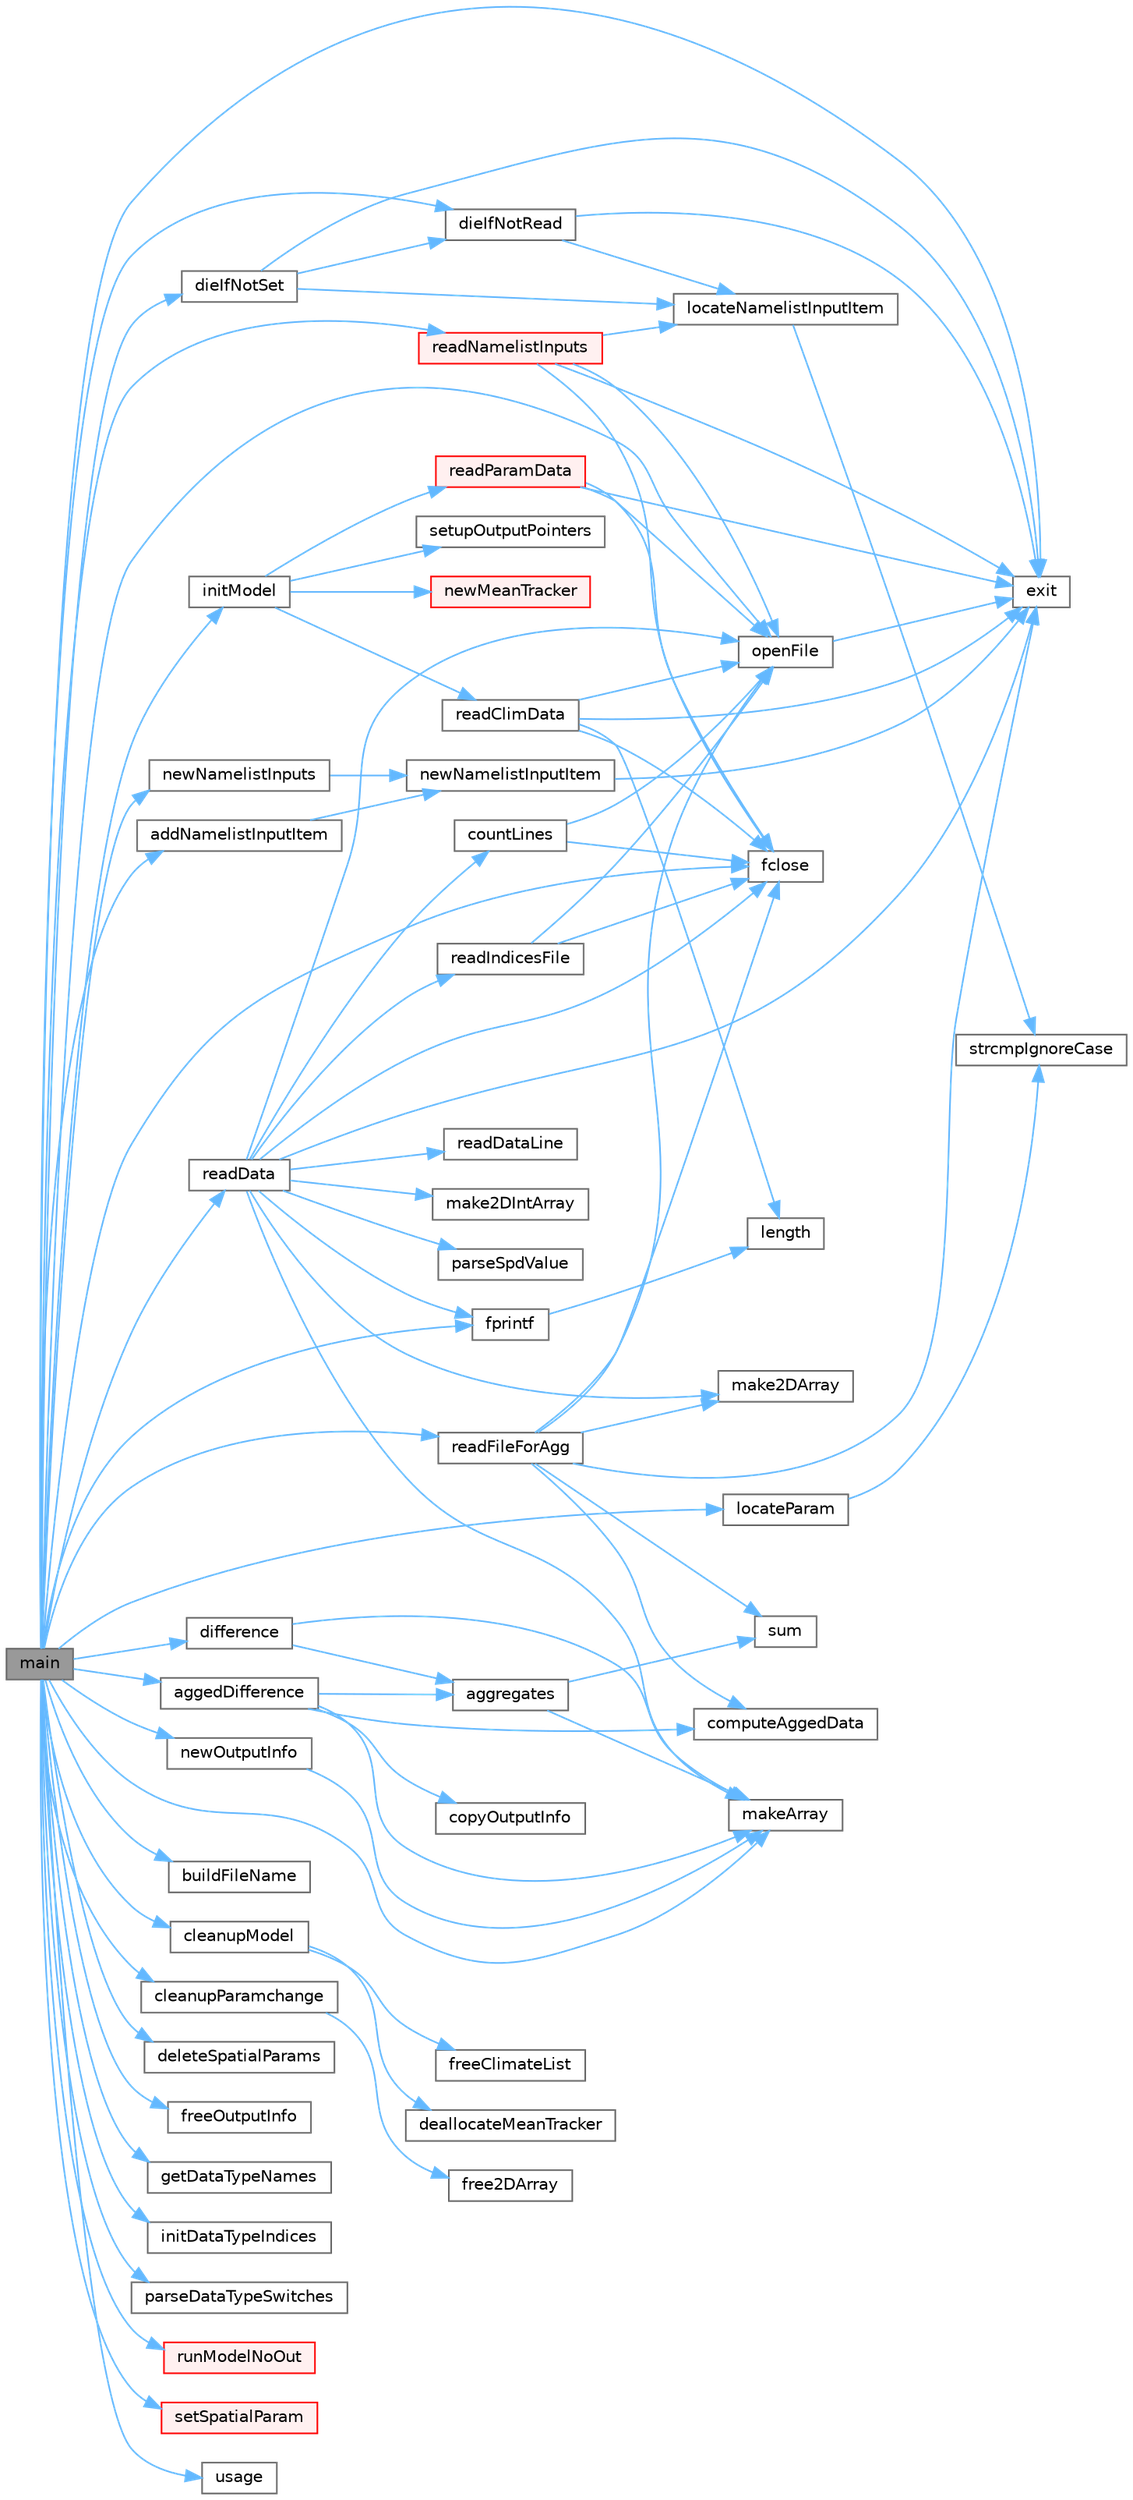 digraph "main"
{
 // LATEX_PDF_SIZE
  bgcolor="transparent";
  edge [fontname=Helvetica,fontsize=10,labelfontname=Helvetica,labelfontsize=10];
  node [fontname=Helvetica,fontsize=10,shape=box,height=0.2,width=0.4];
  rankdir="LR";
  Node1 [id="Node000001",label="main",height=0.2,width=0.4,color="gray40", fillcolor="grey60", style="filled", fontcolor="black",tooltip=" "];
  Node1 -> Node2 [id="edge89_Node000001_Node000002",color="steelblue1",style="solid",tooltip=" "];
  Node2 [id="Node000002",label="addNamelistInputItem",height=0.2,width=0.4,color="grey40", fillcolor="white", style="filled",URL="$de/d51/namelist_input_8c.html#ad016a2850c4d6d86e1bf8e1291846844",tooltip=" "];
  Node2 -> Node3 [id="edge90_Node000002_Node000003",color="steelblue1",style="solid",tooltip=" "];
  Node3 [id="Node000003",label="newNamelistInputItem",height=0.2,width=0.4,color="grey40", fillcolor="white", style="filled",URL="$de/d51/namelist_input_8c.html#acb2ba057fb8ca7fafc5fc8fae20a0fed",tooltip=" "];
  Node3 -> Node4 [id="edge91_Node000003_Node000004",color="steelblue1",style="solid",tooltip=" "];
  Node4 [id="Node000004",label="exit",height=0.2,width=0.4,color="grey40", fillcolor="white", style="filled",URL="$da/d39/exit_handler_8c.html#a7b17e5913b7dff48eec9ba3976ccfd3c",tooltip=" "];
  Node1 -> Node5 [id="edge92_Node000001_Node000005",color="steelblue1",style="solid",tooltip=" "];
  Node5 [id="Node000005",label="aggedDifference",height=0.2,width=0.4,color="grey40", fillcolor="white", style="filled",URL="$d7/d0b/paramchange_8c.html#aaf4a74406a3f1ef2212c05de076571a9",tooltip=" "];
  Node5 -> Node6 [id="edge93_Node000005_Node000006",color="steelblue1",style="solid",tooltip=" "];
  Node6 [id="Node000006",label="aggregates",height=0.2,width=0.4,color="grey40", fillcolor="white", style="filled",URL="$d7/d0b/paramchange_8c.html#a5149a58f135f318f2fc444287457cbcb",tooltip=" "];
  Node6 -> Node7 [id="edge94_Node000006_Node000007",color="steelblue1",style="solid",tooltip=" "];
  Node7 [id="Node000007",label="makeArray",height=0.2,width=0.4,color="grey40", fillcolor="white", style="filled",URL="$d9/dae/_s_i_p_n_e_topts_in_2util_8c.html#a21c26b5db93cc2c6817b9a953683280f",tooltip=" "];
  Node6 -> Node8 [id="edge95_Node000006_Node000008",color="steelblue1",style="solid",tooltip=" "];
  Node8 [id="Node000008",label="sum",height=0.2,width=0.4,color="grey40", fillcolor="white", style="filled",URL="$de/d55/preprocess_2climsteps_8m.html#aee22d92d91dd5292c192a6b8128cb439",tooltip=" "];
  Node5 -> Node9 [id="edge96_Node000005_Node000009",color="steelblue1",style="solid",tooltip=" "];
  Node9 [id="Node000009",label="computeAggedData",height=0.2,width=0.4,color="grey40", fillcolor="white", style="filled",URL="$d7/d0b/paramchange_8c.html#ad221c501372d00e63f0b38fe0b3fc294",tooltip=" "];
  Node5 -> Node10 [id="edge97_Node000005_Node000010",color="steelblue1",style="solid",tooltip=" "];
  Node10 [id="Node000010",label="copyOutputInfo",height=0.2,width=0.4,color="grey40", fillcolor="white", style="filled",URL="$d7/d0b/paramchange_8c.html#a8590e6a4e09c79942a5ce0933218c083",tooltip=" "];
  Node5 -> Node7 [id="edge98_Node000005_Node000007",color="steelblue1",style="solid",tooltip=" "];
  Node1 -> Node11 [id="edge99_Node000001_Node000011",color="steelblue1",style="solid",tooltip=" "];
  Node11 [id="Node000011",label="buildFileName",height=0.2,width=0.4,color="grey40", fillcolor="white", style="filled",URL="$de/df1/util_8c.html#aaf26e57eedf3733a337d8d421ff599ef",tooltip=" "];
  Node1 -> Node12 [id="edge100_Node000001_Node000012",color="steelblue1",style="solid",tooltip=" "];
  Node12 [id="Node000012",label="cleanupModel",height=0.2,width=0.4,color="grey40", fillcolor="white", style="filled",URL="$d7/d63/sipnetv_jan2007_8c.html#a08ec54c820e36b47473164178295a1a8",tooltip=" "];
  Node12 -> Node13 [id="edge101_Node000012_Node000013",color="steelblue1",style="solid",tooltip=" "];
  Node13 [id="Node000013",label="deallocateMeanTracker",height=0.2,width=0.4,color="grey40", fillcolor="white", style="filled",URL="$d5/d1f/runmean_8c.html#ac19d52df9855de7455e094c7d9b11e79",tooltip=" "];
  Node12 -> Node14 [id="edge102_Node000012_Node000014",color="steelblue1",style="solid",tooltip=" "];
  Node14 [id="Node000014",label="freeClimateList",height=0.2,width=0.4,color="grey40", fillcolor="white", style="filled",URL="$d7/d63/sipnetv_jan2007_8c.html#ab780d817ab18239d11a00ce186690aac",tooltip=" "];
  Node1 -> Node15 [id="edge103_Node000001_Node000015",color="steelblue1",style="solid",tooltip=" "];
  Node15 [id="Node000015",label="cleanupParamchange",height=0.2,width=0.4,color="grey40", fillcolor="white", style="filled",URL="$d7/d0b/paramchange_8c.html#ac6075d51cb0a0e3ba11a6e6b45c885cd",tooltip=" "];
  Node15 -> Node16 [id="edge104_Node000015_Node000016",color="steelblue1",style="solid",tooltip=" "];
  Node16 [id="Node000016",label="free2DArray",height=0.2,width=0.4,color="grey40", fillcolor="white", style="filled",URL="$d9/dae/_s_i_p_n_e_topts_in_2util_8c.html#a7611ac8af983ccdaaadddb7de7b53c2b",tooltip=" "];
  Node1 -> Node17 [id="edge105_Node000001_Node000017",color="steelblue1",style="solid",tooltip=" "];
  Node17 [id="Node000017",label="deleteSpatialParams",height=0.2,width=0.4,color="grey40", fillcolor="white", style="filled",URL="$d7/dd8/_s_i_p_n_e_topts_in_2spatial_params_8c.html#a404edabdefb1ee943ba2b58f9c0dac37",tooltip=" "];
  Node1 -> Node18 [id="edge106_Node000001_Node000018",color="steelblue1",style="solid",tooltip=" "];
  Node18 [id="Node000018",label="dieIfNotRead",height=0.2,width=0.4,color="grey40", fillcolor="white", style="filled",URL="$de/d51/namelist_input_8c.html#ab1d47aa92c7e147232c807e5398f71b2",tooltip=" "];
  Node18 -> Node4 [id="edge107_Node000018_Node000004",color="steelblue1",style="solid",tooltip=" "];
  Node18 -> Node19 [id="edge108_Node000018_Node000019",color="steelblue1",style="solid",tooltip=" "];
  Node19 [id="Node000019",label="locateNamelistInputItem",height=0.2,width=0.4,color="grey40", fillcolor="white", style="filled",URL="$de/d51/namelist_input_8c.html#a1760d913193d3c293fc6151bb823a2f2",tooltip=" "];
  Node19 -> Node20 [id="edge109_Node000019_Node000020",color="steelblue1",style="solid",tooltip=" "];
  Node20 [id="Node000020",label="strcmpIgnoreCase",height=0.2,width=0.4,color="grey40", fillcolor="white", style="filled",URL="$de/df1/util_8c.html#a46c453b73f4e8cd62264e4bfe8b6ae05",tooltip=" "];
  Node1 -> Node21 [id="edge110_Node000001_Node000021",color="steelblue1",style="solid",tooltip=" "];
  Node21 [id="Node000021",label="dieIfNotSet",height=0.2,width=0.4,color="grey40", fillcolor="white", style="filled",URL="$de/d51/namelist_input_8c.html#a772ff58a00c37e6ab6deb3adf4c80961",tooltip=" "];
  Node21 -> Node18 [id="edge111_Node000021_Node000018",color="steelblue1",style="solid",tooltip=" "];
  Node21 -> Node4 [id="edge112_Node000021_Node000004",color="steelblue1",style="solid",tooltip=" "];
  Node21 -> Node19 [id="edge113_Node000021_Node000019",color="steelblue1",style="solid",tooltip=" "];
  Node1 -> Node22 [id="edge114_Node000001_Node000022",color="steelblue1",style="solid",tooltip=" "];
  Node22 [id="Node000022",label="difference",height=0.2,width=0.4,color="grey40", fillcolor="white", style="filled",URL="$d7/d0b/paramchange_8c.html#a56e529386e650868ae87f72ab581a108",tooltip=" "];
  Node22 -> Node6 [id="edge115_Node000022_Node000006",color="steelblue1",style="solid",tooltip=" "];
  Node22 -> Node7 [id="edge116_Node000022_Node000007",color="steelblue1",style="solid",tooltip=" "];
  Node1 -> Node4 [id="edge117_Node000001_Node000004",color="steelblue1",style="solid",tooltip=" "];
  Node1 -> Node23 [id="edge118_Node000001_Node000023",color="steelblue1",style="solid",tooltip=" "];
  Node23 [id="Node000023",label="fclose",height=0.2,width=0.4,color="grey40", fillcolor="white", style="filled",URL="$de/d55/preprocess_2climsteps_8m.html#a09890cf585bffdc75d5810e054f62779",tooltip=" "];
  Node1 -> Node24 [id="edge119_Node000001_Node000024",color="steelblue1",style="solid",tooltip=" "];
  Node24 [id="Node000024",label="fprintf",height=0.2,width=0.4,color="grey40", fillcolor="white", style="filled",URL="$db/d38/splitdata_8m.html#a1b55763cc205d6b6f157eefb24e20e4c",tooltip=" "];
  Node24 -> Node25 [id="edge120_Node000024_Node000025",color="steelblue1",style="solid",tooltip=" "];
  Node25 [id="Node000025",label="length",height=0.2,width=0.4,color="grey40", fillcolor="white", style="filled",URL="$d9/dce/daylen_8m.html#a86e0024c249e4a09333409ec56451e1e",tooltip=" "];
  Node1 -> Node26 [id="edge121_Node000001_Node000026",color="steelblue1",style="solid",tooltip=" "];
  Node26 [id="Node000026",label="freeOutputInfo",height=0.2,width=0.4,color="grey40", fillcolor="white", style="filled",URL="$d7/d0b/paramchange_8c.html#abdf74e5a817db25f73396354747b4f89",tooltip=" "];
  Node1 -> Node27 [id="edge122_Node000001_Node000027",color="steelblue1",style="solid",tooltip=" "];
  Node27 [id="Node000027",label="getDataTypeNames",height=0.2,width=0.4,color="grey40", fillcolor="white", style="filled",URL="$d7/d63/sipnetv_jan2007_8c.html#a50b2be5026bf5e3947eff9f09ed821db",tooltip=" "];
  Node1 -> Node28 [id="edge123_Node000001_Node000028",color="steelblue1",style="solid",tooltip=" "];
  Node28 [id="Node000028",label="initDataTypeIndices",height=0.2,width=0.4,color="grey40", fillcolor="white", style="filled",URL="$da/d41/sens_test_8c.html#a02c81e3a12dadf2d7ed0ffed9f3e21f6",tooltip=" "];
  Node1 -> Node29 [id="edge124_Node000001_Node000029",color="steelblue1",style="solid",tooltip=" "];
  Node29 [id="Node000029",label="initModel",height=0.2,width=0.4,color="grey40", fillcolor="white", style="filled",URL="$d7/d63/sipnetv_jan2007_8c.html#aab8396814fda2fdceeb284a7dca28fae",tooltip=" "];
  Node29 -> Node30 [id="edge125_Node000029_Node000030",color="steelblue1",style="solid",tooltip=" "];
  Node30 [id="Node000030",label="newMeanTracker",height=0.2,width=0.4,color="red", fillcolor="#FFF0F0", style="filled",URL="$d5/d1f/runmean_8c.html#a05982cf71148e3b1c4d8a2a14e0c93ab",tooltip=" "];
  Node29 -> Node32 [id="edge126_Node000029_Node000032",color="steelblue1",style="solid",tooltip=" "];
  Node32 [id="Node000032",label="readClimData",height=0.2,width=0.4,color="grey40", fillcolor="white", style="filled",URL="$d7/d63/sipnetv_jan2007_8c.html#a7f73f9d495f52b35feaaaf9a471370ae",tooltip=" "];
  Node32 -> Node4 [id="edge127_Node000032_Node000004",color="steelblue1",style="solid",tooltip=" "];
  Node32 -> Node23 [id="edge128_Node000032_Node000023",color="steelblue1",style="solid",tooltip=" "];
  Node32 -> Node25 [id="edge129_Node000032_Node000025",color="steelblue1",style="solid",tooltip=" "];
  Node32 -> Node33 [id="edge130_Node000032_Node000033",color="steelblue1",style="solid",tooltip=" "];
  Node33 [id="Node000033",label="openFile",height=0.2,width=0.4,color="grey40", fillcolor="white", style="filled",URL="$d9/d0c/bintotxt_8c.html#a043eed78149456a0cf4a77a71a6e340b",tooltip=" "];
  Node33 -> Node4 [id="edge131_Node000033_Node000004",color="steelblue1",style="solid",tooltip=" "];
  Node29 -> Node34 [id="edge132_Node000029_Node000034",color="steelblue1",style="solid",tooltip=" "];
  Node34 [id="Node000034",label="readParamData",height=0.2,width=0.4,color="red", fillcolor="#FFF0F0", style="filled",URL="$d7/d63/sipnetv_jan2007_8c.html#a28969b6887eee8f92820233b3738e879",tooltip=" "];
  Node34 -> Node4 [id="edge133_Node000034_Node000004",color="steelblue1",style="solid",tooltip=" "];
  Node34 -> Node23 [id="edge134_Node000034_Node000023",color="steelblue1",style="solid",tooltip=" "];
  Node34 -> Node33 [id="edge135_Node000034_Node000033",color="steelblue1",style="solid",tooltip=" "];
  Node29 -> Node40 [id="edge136_Node000029_Node000040",color="steelblue1",style="solid",tooltip=" "];
  Node40 [id="Node000040",label="setupOutputPointers",height=0.2,width=0.4,color="grey40", fillcolor="white", style="filled",URL="$d7/d63/sipnetv_jan2007_8c.html#a71bf09e1fcb91e2c9943759635f763f0",tooltip=" "];
  Node1 -> Node41 [id="edge137_Node000001_Node000041",color="steelblue1",style="solid",tooltip=" "];
  Node41 [id="Node000041",label="locateParam",height=0.2,width=0.4,color="grey40", fillcolor="white", style="filled",URL="$dd/dda/spatial_params_8c.html#a2a4b342160164bbdc0fbca380e77388e",tooltip=" "];
  Node41 -> Node20 [id="edge138_Node000041_Node000020",color="steelblue1",style="solid",tooltip=" "];
  Node1 -> Node7 [id="edge139_Node000001_Node000007",color="steelblue1",style="solid",tooltip=" "];
  Node1 -> Node42 [id="edge140_Node000001_Node000042",color="steelblue1",style="solid",tooltip=" "];
  Node42 [id="Node000042",label="newNamelistInputs",height=0.2,width=0.4,color="grey40", fillcolor="white", style="filled",URL="$de/d51/namelist_input_8c.html#a42f2f5ee62e3578da51384bd2e57905c",tooltip=" "];
  Node42 -> Node3 [id="edge141_Node000042_Node000003",color="steelblue1",style="solid",tooltip=" "];
  Node1 -> Node43 [id="edge142_Node000001_Node000043",color="steelblue1",style="solid",tooltip=" "];
  Node43 [id="Node000043",label="newOutputInfo",height=0.2,width=0.4,color="grey40", fillcolor="white", style="filled",URL="$d7/d0b/paramchange_8c.html#a1eb2a726a4f99ab2e8233b80b93e41ea",tooltip=" "];
  Node43 -> Node7 [id="edge143_Node000043_Node000007",color="steelblue1",style="solid",tooltip=" "];
  Node1 -> Node33 [id="edge144_Node000001_Node000033",color="steelblue1",style="solid",tooltip=" "];
  Node1 -> Node44 [id="edge145_Node000001_Node000044",color="steelblue1",style="solid",tooltip=" "];
  Node44 [id="Node000044",label="parseDataTypeSwitches",height=0.2,width=0.4,color="grey40", fillcolor="white", style="filled",URL="$da/d41/sens_test_8c.html#af8c3a050f370170b56d3537673ce0541",tooltip=" "];
  Node1 -> Node45 [id="edge146_Node000001_Node000045",color="steelblue1",style="solid",tooltip=" "];
  Node45 [id="Node000045",label="readData",height=0.2,width=0.4,color="grey40", fillcolor="white", style="filled",URL="$d7/d0b/paramchange_8c.html#ab2e314f4a756e7a3631c88cf2c347da6",tooltip=" "];
  Node45 -> Node46 [id="edge147_Node000045_Node000046",color="steelblue1",style="solid",tooltip=" "];
  Node46 [id="Node000046",label="countLines",height=0.2,width=0.4,color="grey40", fillcolor="white", style="filled",URL="$d7/d0b/paramchange_8c.html#a8a89c88fcf4370fc8966041870b7539a",tooltip=" "];
  Node46 -> Node23 [id="edge148_Node000046_Node000023",color="steelblue1",style="solid",tooltip=" "];
  Node46 -> Node33 [id="edge149_Node000046_Node000033",color="steelblue1",style="solid",tooltip=" "];
  Node45 -> Node4 [id="edge150_Node000045_Node000004",color="steelblue1",style="solid",tooltip=" "];
  Node45 -> Node23 [id="edge151_Node000045_Node000023",color="steelblue1",style="solid",tooltip=" "];
  Node45 -> Node24 [id="edge152_Node000045_Node000024",color="steelblue1",style="solid",tooltip=" "];
  Node45 -> Node47 [id="edge153_Node000045_Node000047",color="steelblue1",style="solid",tooltip=" "];
  Node47 [id="Node000047",label="make2DArray",height=0.2,width=0.4,color="grey40", fillcolor="white", style="filled",URL="$d9/dae/_s_i_p_n_e_topts_in_2util_8c.html#acfd51a4f4e38b658d40ac54b748a9b49",tooltip=" "];
  Node45 -> Node48 [id="edge154_Node000045_Node000048",color="steelblue1",style="solid",tooltip=" "];
  Node48 [id="Node000048",label="make2DIntArray",height=0.2,width=0.4,color="grey40", fillcolor="white", style="filled",URL="$d9/dae/_s_i_p_n_e_topts_in_2util_8c.html#a09ddebbbbb5ccb732d7f88931d9d1b2f",tooltip=" "];
  Node45 -> Node7 [id="edge155_Node000045_Node000007",color="steelblue1",style="solid",tooltip=" "];
  Node45 -> Node33 [id="edge156_Node000045_Node000033",color="steelblue1",style="solid",tooltip=" "];
  Node45 -> Node49 [id="edge157_Node000045_Node000049",color="steelblue1",style="solid",tooltip=" "];
  Node49 [id="Node000049",label="parseSpdValue",height=0.2,width=0.4,color="grey40", fillcolor="white", style="filled",URL="$d7/d0b/paramchange_8c.html#a27e8f453a6f4505487fcdde74200efc7",tooltip=" "];
  Node45 -> Node50 [id="edge158_Node000045_Node000050",color="steelblue1",style="solid",tooltip=" "];
  Node50 [id="Node000050",label="readDataLine",height=0.2,width=0.4,color="grey40", fillcolor="white", style="filled",URL="$d7/d0b/paramchange_8c.html#a363bed66339924257cafd1a62de6eca7",tooltip=" "];
  Node45 -> Node51 [id="edge159_Node000045_Node000051",color="steelblue1",style="solid",tooltip=" "];
  Node51 [id="Node000051",label="readIndicesFile",height=0.2,width=0.4,color="grey40", fillcolor="white", style="filled",URL="$d7/d0b/paramchange_8c.html#a8b7d823b883a5bd62c1f518a6eb5f439",tooltip=" "];
  Node51 -> Node23 [id="edge160_Node000051_Node000023",color="steelblue1",style="solid",tooltip=" "];
  Node51 -> Node33 [id="edge161_Node000051_Node000033",color="steelblue1",style="solid",tooltip=" "];
  Node1 -> Node52 [id="edge162_Node000001_Node000052",color="steelblue1",style="solid",tooltip=" "];
  Node52 [id="Node000052",label="readFileForAgg",height=0.2,width=0.4,color="grey40", fillcolor="white", style="filled",URL="$d7/d0b/paramchange_8c.html#a849cd102825770b7b6f339c4ccaf5af7",tooltip=" "];
  Node52 -> Node9 [id="edge163_Node000052_Node000009",color="steelblue1",style="solid",tooltip=" "];
  Node52 -> Node4 [id="edge164_Node000052_Node000004",color="steelblue1",style="solid",tooltip=" "];
  Node52 -> Node23 [id="edge165_Node000052_Node000023",color="steelblue1",style="solid",tooltip=" "];
  Node52 -> Node47 [id="edge166_Node000052_Node000047",color="steelblue1",style="solid",tooltip=" "];
  Node52 -> Node33 [id="edge167_Node000052_Node000033",color="steelblue1",style="solid",tooltip=" "];
  Node52 -> Node8 [id="edge168_Node000052_Node000008",color="steelblue1",style="solid",tooltip=" "];
  Node1 -> Node53 [id="edge169_Node000001_Node000053",color="steelblue1",style="solid",tooltip=" "];
  Node53 [id="Node000053",label="readNamelistInputs",height=0.2,width=0.4,color="red", fillcolor="#FFF0F0", style="filled",URL="$de/d51/namelist_input_8c.html#aaa1a0ee6f8039a9093a037dabd221f02",tooltip=" "];
  Node53 -> Node4 [id="edge170_Node000053_Node000004",color="steelblue1",style="solid",tooltip=" "];
  Node53 -> Node23 [id="edge171_Node000053_Node000023",color="steelblue1",style="solid",tooltip=" "];
  Node53 -> Node19 [id="edge172_Node000053_Node000019",color="steelblue1",style="solid",tooltip=" "];
  Node53 -> Node33 [id="edge173_Node000053_Node000033",color="steelblue1",style="solid",tooltip=" "];
  Node1 -> Node55 [id="edge174_Node000001_Node000055",color="steelblue1",style="solid",tooltip=" "];
  Node55 [id="Node000055",label="runModelNoOut",height=0.2,width=0.4,color="red", fillcolor="#FFF0F0", style="filled",URL="$d7/d63/sipnetv_jan2007_8c.html#a2ac1d1cf6a1203f72d581617a9618026",tooltip=" "];
  Node1 -> Node89 [id="edge175_Node000001_Node000089",color="steelblue1",style="solid",tooltip=" "];
  Node89 [id="Node000089",label="setSpatialParam",height=0.2,width=0.4,color="red", fillcolor="#FFF0F0", style="filled",URL="$d7/dd8/_s_i_p_n_e_topts_in_2spatial_params_8c.html#a16ba110c016f1bf915e2cb39aa044b96",tooltip=" "];
  Node1 -> Node92 [id="edge176_Node000001_Node000092",color="steelblue1",style="solid",tooltip=" "];
  Node92 [id="Node000092",label="usage",height=0.2,width=0.4,color="grey40", fillcolor="white", style="filled",URL="$da/d41/sens_test_8c.html#af3fc073cbe5282a8dcb2a1380512b3e8",tooltip=" "];
}
